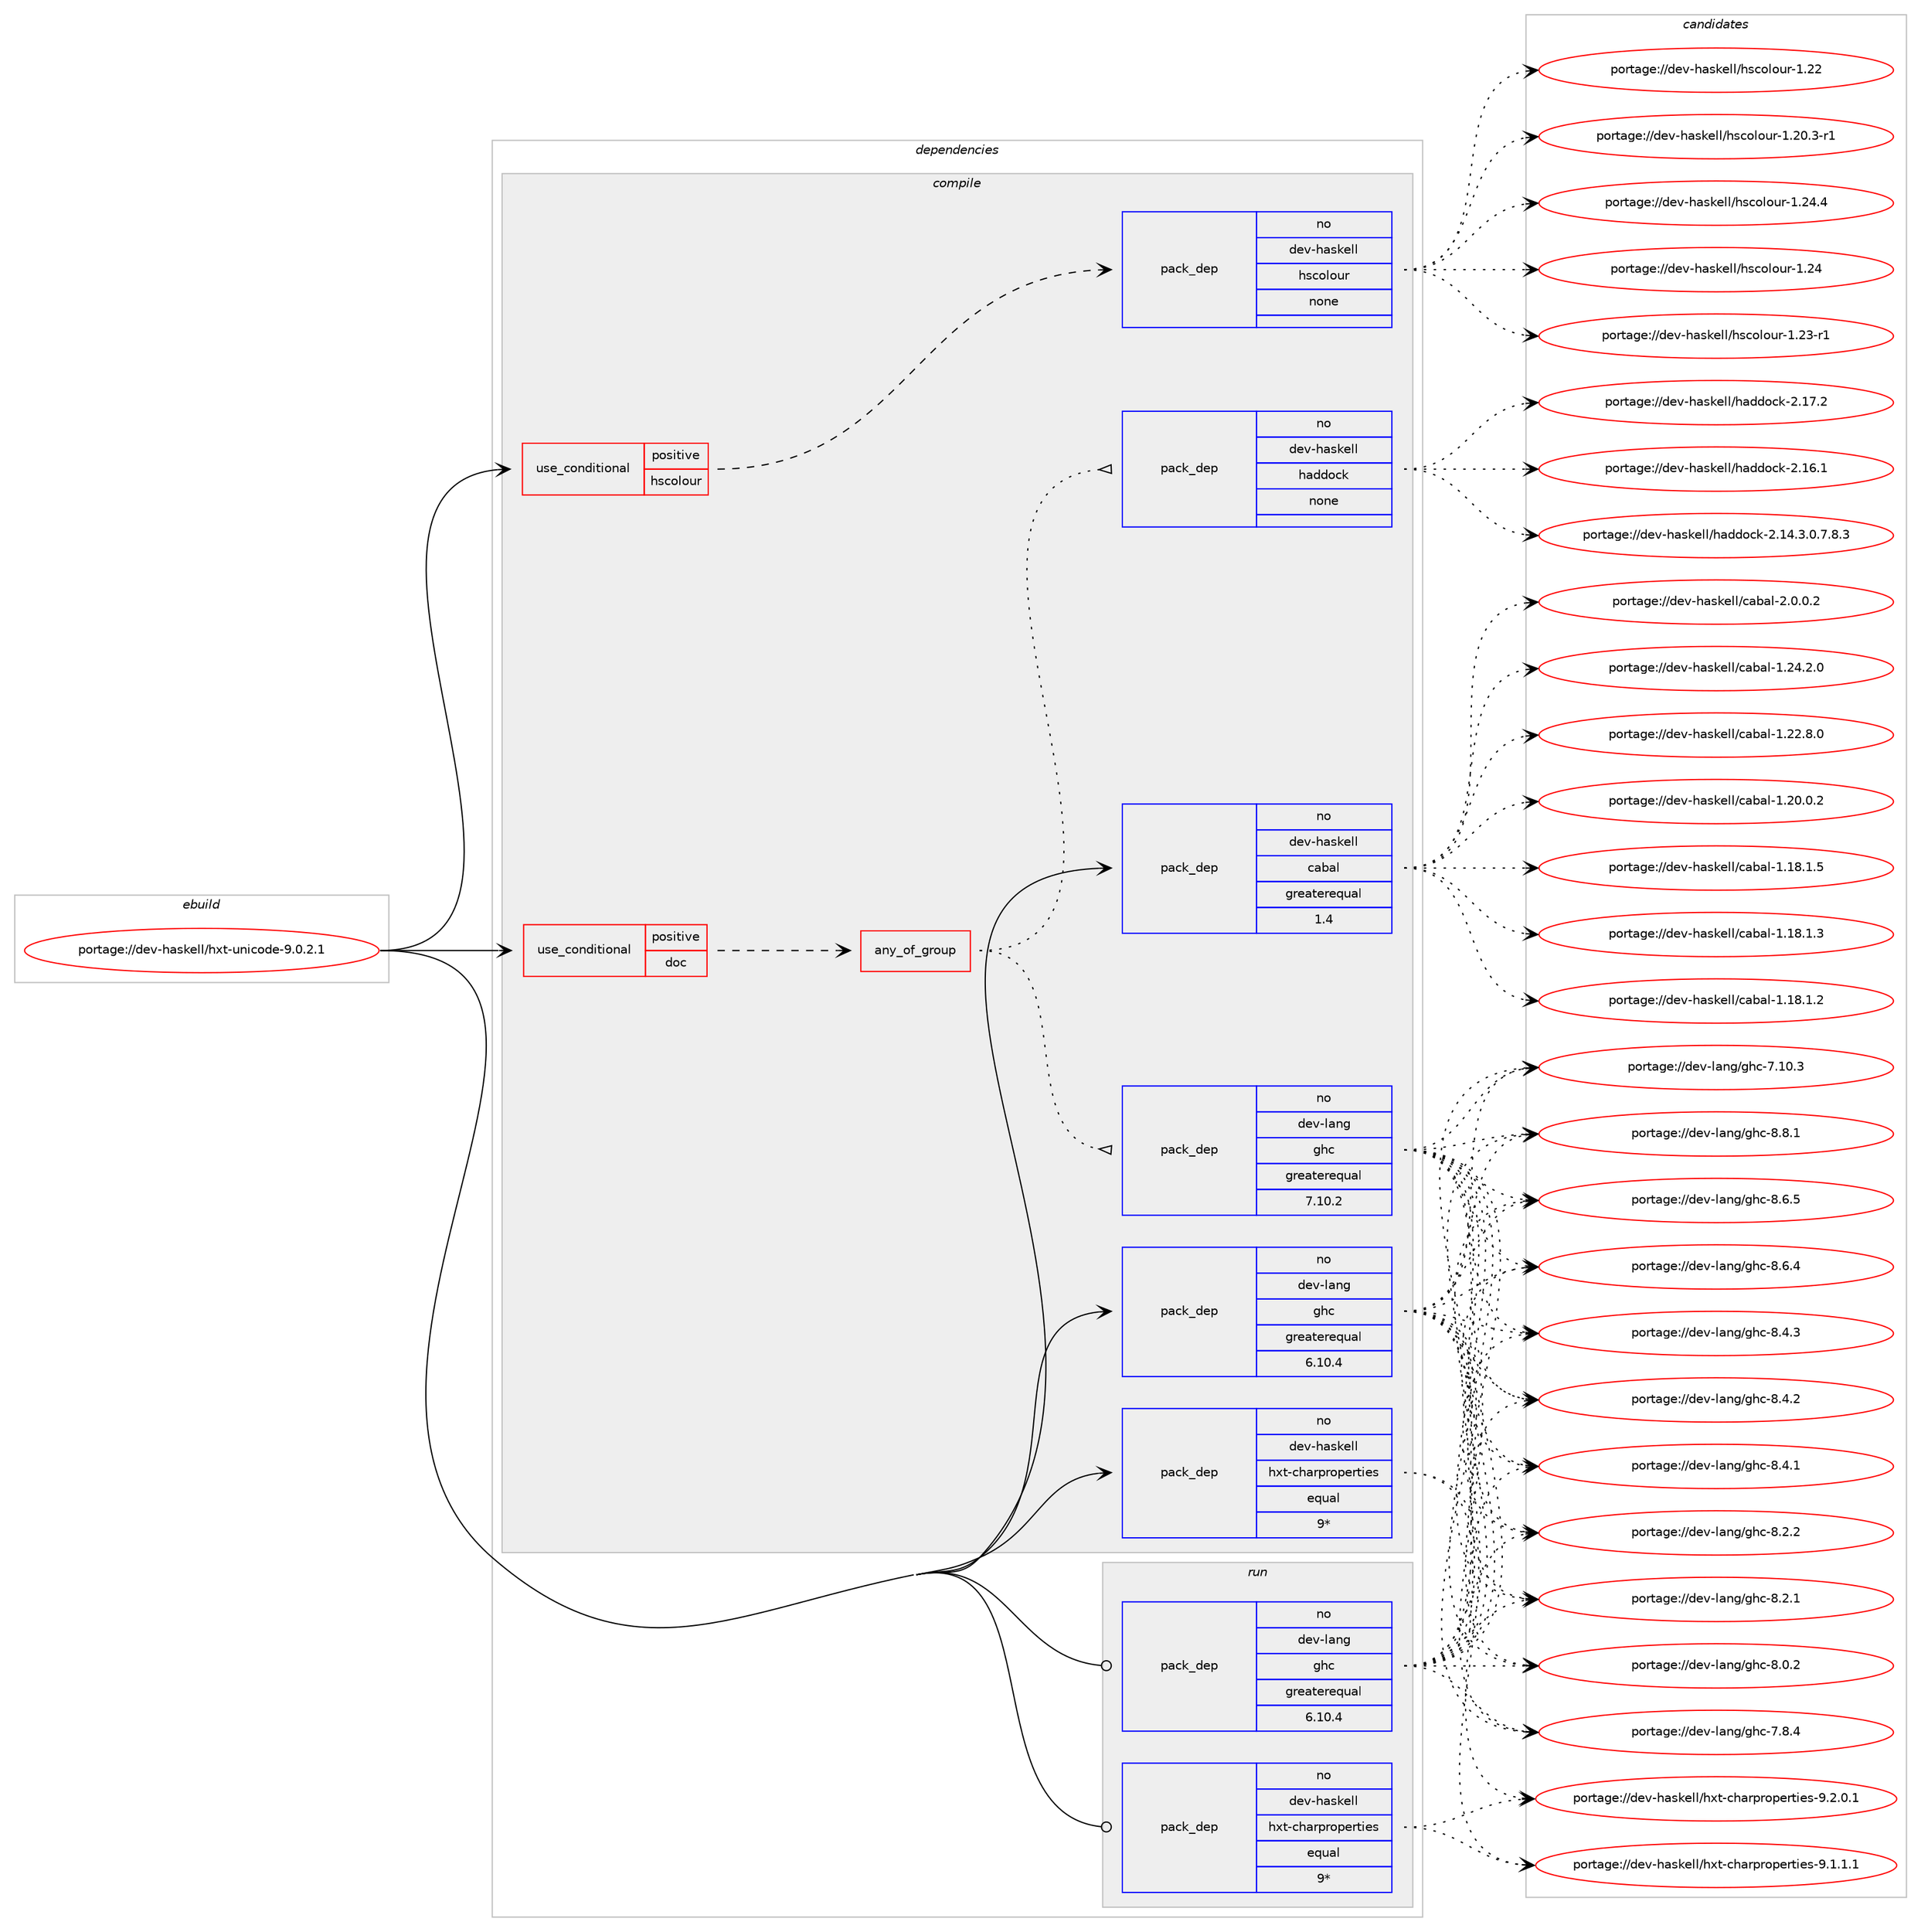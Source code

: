 digraph prolog {

# *************
# Graph options
# *************

newrank=true;
concentrate=true;
compound=true;
graph [rankdir=LR,fontname=Helvetica,fontsize=10,ranksep=1.5];#, ranksep=2.5, nodesep=0.2];
edge  [arrowhead=vee];
node  [fontname=Helvetica,fontsize=10];

# **********
# The ebuild
# **********

subgraph cluster_leftcol {
color=gray;
rank=same;
label=<<i>ebuild</i>>;
id [label="portage://dev-haskell/hxt-unicode-9.0.2.1", color=red, width=4, href="../dev-haskell/hxt-unicode-9.0.2.1.svg"];
}

# ****************
# The dependencies
# ****************

subgraph cluster_midcol {
color=gray;
label=<<i>dependencies</i>>;
subgraph cluster_compile {
fillcolor="#eeeeee";
style=filled;
label=<<i>compile</i>>;
subgraph cond133120 {
dependency555602 [label=<<TABLE BORDER="0" CELLBORDER="1" CELLSPACING="0" CELLPADDING="4"><TR><TD ROWSPAN="3" CELLPADDING="10">use_conditional</TD></TR><TR><TD>positive</TD></TR><TR><TD>doc</TD></TR></TABLE>>, shape=none, color=red];
subgraph any6183 {
dependency555603 [label=<<TABLE BORDER="0" CELLBORDER="1" CELLSPACING="0" CELLPADDING="4"><TR><TD CELLPADDING="10">any_of_group</TD></TR></TABLE>>, shape=none, color=red];subgraph pack416062 {
dependency555604 [label=<<TABLE BORDER="0" CELLBORDER="1" CELLSPACING="0" CELLPADDING="4" WIDTH="220"><TR><TD ROWSPAN="6" CELLPADDING="30">pack_dep</TD></TR><TR><TD WIDTH="110">no</TD></TR><TR><TD>dev-haskell</TD></TR><TR><TD>haddock</TD></TR><TR><TD>none</TD></TR><TR><TD></TD></TR></TABLE>>, shape=none, color=blue];
}
dependency555603:e -> dependency555604:w [weight=20,style="dotted",arrowhead="oinv"];
subgraph pack416063 {
dependency555605 [label=<<TABLE BORDER="0" CELLBORDER="1" CELLSPACING="0" CELLPADDING="4" WIDTH="220"><TR><TD ROWSPAN="6" CELLPADDING="30">pack_dep</TD></TR><TR><TD WIDTH="110">no</TD></TR><TR><TD>dev-lang</TD></TR><TR><TD>ghc</TD></TR><TR><TD>greaterequal</TD></TR><TR><TD>7.10.2</TD></TR></TABLE>>, shape=none, color=blue];
}
dependency555603:e -> dependency555605:w [weight=20,style="dotted",arrowhead="oinv"];
}
dependency555602:e -> dependency555603:w [weight=20,style="dashed",arrowhead="vee"];
}
id:e -> dependency555602:w [weight=20,style="solid",arrowhead="vee"];
subgraph cond133121 {
dependency555606 [label=<<TABLE BORDER="0" CELLBORDER="1" CELLSPACING="0" CELLPADDING="4"><TR><TD ROWSPAN="3" CELLPADDING="10">use_conditional</TD></TR><TR><TD>positive</TD></TR><TR><TD>hscolour</TD></TR></TABLE>>, shape=none, color=red];
subgraph pack416064 {
dependency555607 [label=<<TABLE BORDER="0" CELLBORDER="1" CELLSPACING="0" CELLPADDING="4" WIDTH="220"><TR><TD ROWSPAN="6" CELLPADDING="30">pack_dep</TD></TR><TR><TD WIDTH="110">no</TD></TR><TR><TD>dev-haskell</TD></TR><TR><TD>hscolour</TD></TR><TR><TD>none</TD></TR><TR><TD></TD></TR></TABLE>>, shape=none, color=blue];
}
dependency555606:e -> dependency555607:w [weight=20,style="dashed",arrowhead="vee"];
}
id:e -> dependency555606:w [weight=20,style="solid",arrowhead="vee"];
subgraph pack416065 {
dependency555608 [label=<<TABLE BORDER="0" CELLBORDER="1" CELLSPACING="0" CELLPADDING="4" WIDTH="220"><TR><TD ROWSPAN="6" CELLPADDING="30">pack_dep</TD></TR><TR><TD WIDTH="110">no</TD></TR><TR><TD>dev-haskell</TD></TR><TR><TD>cabal</TD></TR><TR><TD>greaterequal</TD></TR><TR><TD>1.4</TD></TR></TABLE>>, shape=none, color=blue];
}
id:e -> dependency555608:w [weight=20,style="solid",arrowhead="vee"];
subgraph pack416066 {
dependency555609 [label=<<TABLE BORDER="0" CELLBORDER="1" CELLSPACING="0" CELLPADDING="4" WIDTH="220"><TR><TD ROWSPAN="6" CELLPADDING="30">pack_dep</TD></TR><TR><TD WIDTH="110">no</TD></TR><TR><TD>dev-haskell</TD></TR><TR><TD>hxt-charproperties</TD></TR><TR><TD>equal</TD></TR><TR><TD>9*</TD></TR></TABLE>>, shape=none, color=blue];
}
id:e -> dependency555609:w [weight=20,style="solid",arrowhead="vee"];
subgraph pack416067 {
dependency555610 [label=<<TABLE BORDER="0" CELLBORDER="1" CELLSPACING="0" CELLPADDING="4" WIDTH="220"><TR><TD ROWSPAN="6" CELLPADDING="30">pack_dep</TD></TR><TR><TD WIDTH="110">no</TD></TR><TR><TD>dev-lang</TD></TR><TR><TD>ghc</TD></TR><TR><TD>greaterequal</TD></TR><TR><TD>6.10.4</TD></TR></TABLE>>, shape=none, color=blue];
}
id:e -> dependency555610:w [weight=20,style="solid",arrowhead="vee"];
}
subgraph cluster_compileandrun {
fillcolor="#eeeeee";
style=filled;
label=<<i>compile and run</i>>;
}
subgraph cluster_run {
fillcolor="#eeeeee";
style=filled;
label=<<i>run</i>>;
subgraph pack416068 {
dependency555611 [label=<<TABLE BORDER="0" CELLBORDER="1" CELLSPACING="0" CELLPADDING="4" WIDTH="220"><TR><TD ROWSPAN="6" CELLPADDING="30">pack_dep</TD></TR><TR><TD WIDTH="110">no</TD></TR><TR><TD>dev-haskell</TD></TR><TR><TD>hxt-charproperties</TD></TR><TR><TD>equal</TD></TR><TR><TD>9*</TD></TR></TABLE>>, shape=none, color=blue];
}
id:e -> dependency555611:w [weight=20,style="solid",arrowhead="odot"];
subgraph pack416069 {
dependency555612 [label=<<TABLE BORDER="0" CELLBORDER="1" CELLSPACING="0" CELLPADDING="4" WIDTH="220"><TR><TD ROWSPAN="6" CELLPADDING="30">pack_dep</TD></TR><TR><TD WIDTH="110">no</TD></TR><TR><TD>dev-lang</TD></TR><TR><TD>ghc</TD></TR><TR><TD>greaterequal</TD></TR><TR><TD>6.10.4</TD></TR></TABLE>>, shape=none, color=blue];
}
id:e -> dependency555612:w [weight=20,style="solid",arrowhead="odot"];
}
}

# **************
# The candidates
# **************

subgraph cluster_choices {
rank=same;
color=gray;
label=<<i>candidates</i>>;

subgraph choice416062 {
color=black;
nodesep=1;
choice100101118451049711510710110810847104971001001119910745504649554650 [label="portage://dev-haskell/haddock-2.17.2", color=red, width=4,href="../dev-haskell/haddock-2.17.2.svg"];
choice100101118451049711510710110810847104971001001119910745504649544649 [label="portage://dev-haskell/haddock-2.16.1", color=red, width=4,href="../dev-haskell/haddock-2.16.1.svg"];
choice1001011184510497115107101108108471049710010011199107455046495246514648465546564651 [label="portage://dev-haskell/haddock-2.14.3.0.7.8.3", color=red, width=4,href="../dev-haskell/haddock-2.14.3.0.7.8.3.svg"];
dependency555604:e -> choice100101118451049711510710110810847104971001001119910745504649554650:w [style=dotted,weight="100"];
dependency555604:e -> choice100101118451049711510710110810847104971001001119910745504649544649:w [style=dotted,weight="100"];
dependency555604:e -> choice1001011184510497115107101108108471049710010011199107455046495246514648465546564651:w [style=dotted,weight="100"];
}
subgraph choice416063 {
color=black;
nodesep=1;
choice10010111845108971101034710310499455646564649 [label="portage://dev-lang/ghc-8.8.1", color=red, width=4,href="../dev-lang/ghc-8.8.1.svg"];
choice10010111845108971101034710310499455646544653 [label="portage://dev-lang/ghc-8.6.5", color=red, width=4,href="../dev-lang/ghc-8.6.5.svg"];
choice10010111845108971101034710310499455646544652 [label="portage://dev-lang/ghc-8.6.4", color=red, width=4,href="../dev-lang/ghc-8.6.4.svg"];
choice10010111845108971101034710310499455646524651 [label="portage://dev-lang/ghc-8.4.3", color=red, width=4,href="../dev-lang/ghc-8.4.3.svg"];
choice10010111845108971101034710310499455646524650 [label="portage://dev-lang/ghc-8.4.2", color=red, width=4,href="../dev-lang/ghc-8.4.2.svg"];
choice10010111845108971101034710310499455646524649 [label="portage://dev-lang/ghc-8.4.1", color=red, width=4,href="../dev-lang/ghc-8.4.1.svg"];
choice10010111845108971101034710310499455646504650 [label="portage://dev-lang/ghc-8.2.2", color=red, width=4,href="../dev-lang/ghc-8.2.2.svg"];
choice10010111845108971101034710310499455646504649 [label="portage://dev-lang/ghc-8.2.1", color=red, width=4,href="../dev-lang/ghc-8.2.1.svg"];
choice10010111845108971101034710310499455646484650 [label="portage://dev-lang/ghc-8.0.2", color=red, width=4,href="../dev-lang/ghc-8.0.2.svg"];
choice10010111845108971101034710310499455546564652 [label="portage://dev-lang/ghc-7.8.4", color=red, width=4,href="../dev-lang/ghc-7.8.4.svg"];
choice1001011184510897110103471031049945554649484651 [label="portage://dev-lang/ghc-7.10.3", color=red, width=4,href="../dev-lang/ghc-7.10.3.svg"];
dependency555605:e -> choice10010111845108971101034710310499455646564649:w [style=dotted,weight="100"];
dependency555605:e -> choice10010111845108971101034710310499455646544653:w [style=dotted,weight="100"];
dependency555605:e -> choice10010111845108971101034710310499455646544652:w [style=dotted,weight="100"];
dependency555605:e -> choice10010111845108971101034710310499455646524651:w [style=dotted,weight="100"];
dependency555605:e -> choice10010111845108971101034710310499455646524650:w [style=dotted,weight="100"];
dependency555605:e -> choice10010111845108971101034710310499455646524649:w [style=dotted,weight="100"];
dependency555605:e -> choice10010111845108971101034710310499455646504650:w [style=dotted,weight="100"];
dependency555605:e -> choice10010111845108971101034710310499455646504649:w [style=dotted,weight="100"];
dependency555605:e -> choice10010111845108971101034710310499455646484650:w [style=dotted,weight="100"];
dependency555605:e -> choice10010111845108971101034710310499455546564652:w [style=dotted,weight="100"];
dependency555605:e -> choice1001011184510897110103471031049945554649484651:w [style=dotted,weight="100"];
}
subgraph choice416064 {
color=black;
nodesep=1;
choice1001011184510497115107101108108471041159911110811111711445494650524652 [label="portage://dev-haskell/hscolour-1.24.4", color=red, width=4,href="../dev-haskell/hscolour-1.24.4.svg"];
choice100101118451049711510710110810847104115991111081111171144549465052 [label="portage://dev-haskell/hscolour-1.24", color=red, width=4,href="../dev-haskell/hscolour-1.24.svg"];
choice1001011184510497115107101108108471041159911110811111711445494650514511449 [label="portage://dev-haskell/hscolour-1.23-r1", color=red, width=4,href="../dev-haskell/hscolour-1.23-r1.svg"];
choice100101118451049711510710110810847104115991111081111171144549465050 [label="portage://dev-haskell/hscolour-1.22", color=red, width=4,href="../dev-haskell/hscolour-1.22.svg"];
choice10010111845104971151071011081084710411599111108111117114454946504846514511449 [label="portage://dev-haskell/hscolour-1.20.3-r1", color=red, width=4,href="../dev-haskell/hscolour-1.20.3-r1.svg"];
dependency555607:e -> choice1001011184510497115107101108108471041159911110811111711445494650524652:w [style=dotted,weight="100"];
dependency555607:e -> choice100101118451049711510710110810847104115991111081111171144549465052:w [style=dotted,weight="100"];
dependency555607:e -> choice1001011184510497115107101108108471041159911110811111711445494650514511449:w [style=dotted,weight="100"];
dependency555607:e -> choice100101118451049711510710110810847104115991111081111171144549465050:w [style=dotted,weight="100"];
dependency555607:e -> choice10010111845104971151071011081084710411599111108111117114454946504846514511449:w [style=dotted,weight="100"];
}
subgraph choice416065 {
color=black;
nodesep=1;
choice100101118451049711510710110810847999798971084550464846484650 [label="portage://dev-haskell/cabal-2.0.0.2", color=red, width=4,href="../dev-haskell/cabal-2.0.0.2.svg"];
choice10010111845104971151071011081084799979897108454946505246504648 [label="portage://dev-haskell/cabal-1.24.2.0", color=red, width=4,href="../dev-haskell/cabal-1.24.2.0.svg"];
choice10010111845104971151071011081084799979897108454946505046564648 [label="portage://dev-haskell/cabal-1.22.8.0", color=red, width=4,href="../dev-haskell/cabal-1.22.8.0.svg"];
choice10010111845104971151071011081084799979897108454946504846484650 [label="portage://dev-haskell/cabal-1.20.0.2", color=red, width=4,href="../dev-haskell/cabal-1.20.0.2.svg"];
choice10010111845104971151071011081084799979897108454946495646494653 [label="portage://dev-haskell/cabal-1.18.1.5", color=red, width=4,href="../dev-haskell/cabal-1.18.1.5.svg"];
choice10010111845104971151071011081084799979897108454946495646494651 [label="portage://dev-haskell/cabal-1.18.1.3", color=red, width=4,href="../dev-haskell/cabal-1.18.1.3.svg"];
choice10010111845104971151071011081084799979897108454946495646494650 [label="portage://dev-haskell/cabal-1.18.1.2", color=red, width=4,href="../dev-haskell/cabal-1.18.1.2.svg"];
dependency555608:e -> choice100101118451049711510710110810847999798971084550464846484650:w [style=dotted,weight="100"];
dependency555608:e -> choice10010111845104971151071011081084799979897108454946505246504648:w [style=dotted,weight="100"];
dependency555608:e -> choice10010111845104971151071011081084799979897108454946505046564648:w [style=dotted,weight="100"];
dependency555608:e -> choice10010111845104971151071011081084799979897108454946504846484650:w [style=dotted,weight="100"];
dependency555608:e -> choice10010111845104971151071011081084799979897108454946495646494653:w [style=dotted,weight="100"];
dependency555608:e -> choice10010111845104971151071011081084799979897108454946495646494651:w [style=dotted,weight="100"];
dependency555608:e -> choice10010111845104971151071011081084799979897108454946495646494650:w [style=dotted,weight="100"];
}
subgraph choice416066 {
color=black;
nodesep=1;
choice1001011184510497115107101108108471041201164599104971141121141111121011141161051011154557465046484649 [label="portage://dev-haskell/hxt-charproperties-9.2.0.1", color=red, width=4,href="../dev-haskell/hxt-charproperties-9.2.0.1.svg"];
choice1001011184510497115107101108108471041201164599104971141121141111121011141161051011154557464946494649 [label="portage://dev-haskell/hxt-charproperties-9.1.1.1", color=red, width=4,href="../dev-haskell/hxt-charproperties-9.1.1.1.svg"];
dependency555609:e -> choice1001011184510497115107101108108471041201164599104971141121141111121011141161051011154557465046484649:w [style=dotted,weight="100"];
dependency555609:e -> choice1001011184510497115107101108108471041201164599104971141121141111121011141161051011154557464946494649:w [style=dotted,weight="100"];
}
subgraph choice416067 {
color=black;
nodesep=1;
choice10010111845108971101034710310499455646564649 [label="portage://dev-lang/ghc-8.8.1", color=red, width=4,href="../dev-lang/ghc-8.8.1.svg"];
choice10010111845108971101034710310499455646544653 [label="portage://dev-lang/ghc-8.6.5", color=red, width=4,href="../dev-lang/ghc-8.6.5.svg"];
choice10010111845108971101034710310499455646544652 [label="portage://dev-lang/ghc-8.6.4", color=red, width=4,href="../dev-lang/ghc-8.6.4.svg"];
choice10010111845108971101034710310499455646524651 [label="portage://dev-lang/ghc-8.4.3", color=red, width=4,href="../dev-lang/ghc-8.4.3.svg"];
choice10010111845108971101034710310499455646524650 [label="portage://dev-lang/ghc-8.4.2", color=red, width=4,href="../dev-lang/ghc-8.4.2.svg"];
choice10010111845108971101034710310499455646524649 [label="portage://dev-lang/ghc-8.4.1", color=red, width=4,href="../dev-lang/ghc-8.4.1.svg"];
choice10010111845108971101034710310499455646504650 [label="portage://dev-lang/ghc-8.2.2", color=red, width=4,href="../dev-lang/ghc-8.2.2.svg"];
choice10010111845108971101034710310499455646504649 [label="portage://dev-lang/ghc-8.2.1", color=red, width=4,href="../dev-lang/ghc-8.2.1.svg"];
choice10010111845108971101034710310499455646484650 [label="portage://dev-lang/ghc-8.0.2", color=red, width=4,href="../dev-lang/ghc-8.0.2.svg"];
choice10010111845108971101034710310499455546564652 [label="portage://dev-lang/ghc-7.8.4", color=red, width=4,href="../dev-lang/ghc-7.8.4.svg"];
choice1001011184510897110103471031049945554649484651 [label="portage://dev-lang/ghc-7.10.3", color=red, width=4,href="../dev-lang/ghc-7.10.3.svg"];
dependency555610:e -> choice10010111845108971101034710310499455646564649:w [style=dotted,weight="100"];
dependency555610:e -> choice10010111845108971101034710310499455646544653:w [style=dotted,weight="100"];
dependency555610:e -> choice10010111845108971101034710310499455646544652:w [style=dotted,weight="100"];
dependency555610:e -> choice10010111845108971101034710310499455646524651:w [style=dotted,weight="100"];
dependency555610:e -> choice10010111845108971101034710310499455646524650:w [style=dotted,weight="100"];
dependency555610:e -> choice10010111845108971101034710310499455646524649:w [style=dotted,weight="100"];
dependency555610:e -> choice10010111845108971101034710310499455646504650:w [style=dotted,weight="100"];
dependency555610:e -> choice10010111845108971101034710310499455646504649:w [style=dotted,weight="100"];
dependency555610:e -> choice10010111845108971101034710310499455646484650:w [style=dotted,weight="100"];
dependency555610:e -> choice10010111845108971101034710310499455546564652:w [style=dotted,weight="100"];
dependency555610:e -> choice1001011184510897110103471031049945554649484651:w [style=dotted,weight="100"];
}
subgraph choice416068 {
color=black;
nodesep=1;
choice1001011184510497115107101108108471041201164599104971141121141111121011141161051011154557465046484649 [label="portage://dev-haskell/hxt-charproperties-9.2.0.1", color=red, width=4,href="../dev-haskell/hxt-charproperties-9.2.0.1.svg"];
choice1001011184510497115107101108108471041201164599104971141121141111121011141161051011154557464946494649 [label="portage://dev-haskell/hxt-charproperties-9.1.1.1", color=red, width=4,href="../dev-haskell/hxt-charproperties-9.1.1.1.svg"];
dependency555611:e -> choice1001011184510497115107101108108471041201164599104971141121141111121011141161051011154557465046484649:w [style=dotted,weight="100"];
dependency555611:e -> choice1001011184510497115107101108108471041201164599104971141121141111121011141161051011154557464946494649:w [style=dotted,weight="100"];
}
subgraph choice416069 {
color=black;
nodesep=1;
choice10010111845108971101034710310499455646564649 [label="portage://dev-lang/ghc-8.8.1", color=red, width=4,href="../dev-lang/ghc-8.8.1.svg"];
choice10010111845108971101034710310499455646544653 [label="portage://dev-lang/ghc-8.6.5", color=red, width=4,href="../dev-lang/ghc-8.6.5.svg"];
choice10010111845108971101034710310499455646544652 [label="portage://dev-lang/ghc-8.6.4", color=red, width=4,href="../dev-lang/ghc-8.6.4.svg"];
choice10010111845108971101034710310499455646524651 [label="portage://dev-lang/ghc-8.4.3", color=red, width=4,href="../dev-lang/ghc-8.4.3.svg"];
choice10010111845108971101034710310499455646524650 [label="portage://dev-lang/ghc-8.4.2", color=red, width=4,href="../dev-lang/ghc-8.4.2.svg"];
choice10010111845108971101034710310499455646524649 [label="portage://dev-lang/ghc-8.4.1", color=red, width=4,href="../dev-lang/ghc-8.4.1.svg"];
choice10010111845108971101034710310499455646504650 [label="portage://dev-lang/ghc-8.2.2", color=red, width=4,href="../dev-lang/ghc-8.2.2.svg"];
choice10010111845108971101034710310499455646504649 [label="portage://dev-lang/ghc-8.2.1", color=red, width=4,href="../dev-lang/ghc-8.2.1.svg"];
choice10010111845108971101034710310499455646484650 [label="portage://dev-lang/ghc-8.0.2", color=red, width=4,href="../dev-lang/ghc-8.0.2.svg"];
choice10010111845108971101034710310499455546564652 [label="portage://dev-lang/ghc-7.8.4", color=red, width=4,href="../dev-lang/ghc-7.8.4.svg"];
choice1001011184510897110103471031049945554649484651 [label="portage://dev-lang/ghc-7.10.3", color=red, width=4,href="../dev-lang/ghc-7.10.3.svg"];
dependency555612:e -> choice10010111845108971101034710310499455646564649:w [style=dotted,weight="100"];
dependency555612:e -> choice10010111845108971101034710310499455646544653:w [style=dotted,weight="100"];
dependency555612:e -> choice10010111845108971101034710310499455646544652:w [style=dotted,weight="100"];
dependency555612:e -> choice10010111845108971101034710310499455646524651:w [style=dotted,weight="100"];
dependency555612:e -> choice10010111845108971101034710310499455646524650:w [style=dotted,weight="100"];
dependency555612:e -> choice10010111845108971101034710310499455646524649:w [style=dotted,weight="100"];
dependency555612:e -> choice10010111845108971101034710310499455646504650:w [style=dotted,weight="100"];
dependency555612:e -> choice10010111845108971101034710310499455646504649:w [style=dotted,weight="100"];
dependency555612:e -> choice10010111845108971101034710310499455646484650:w [style=dotted,weight="100"];
dependency555612:e -> choice10010111845108971101034710310499455546564652:w [style=dotted,weight="100"];
dependency555612:e -> choice1001011184510897110103471031049945554649484651:w [style=dotted,weight="100"];
}
}

}
